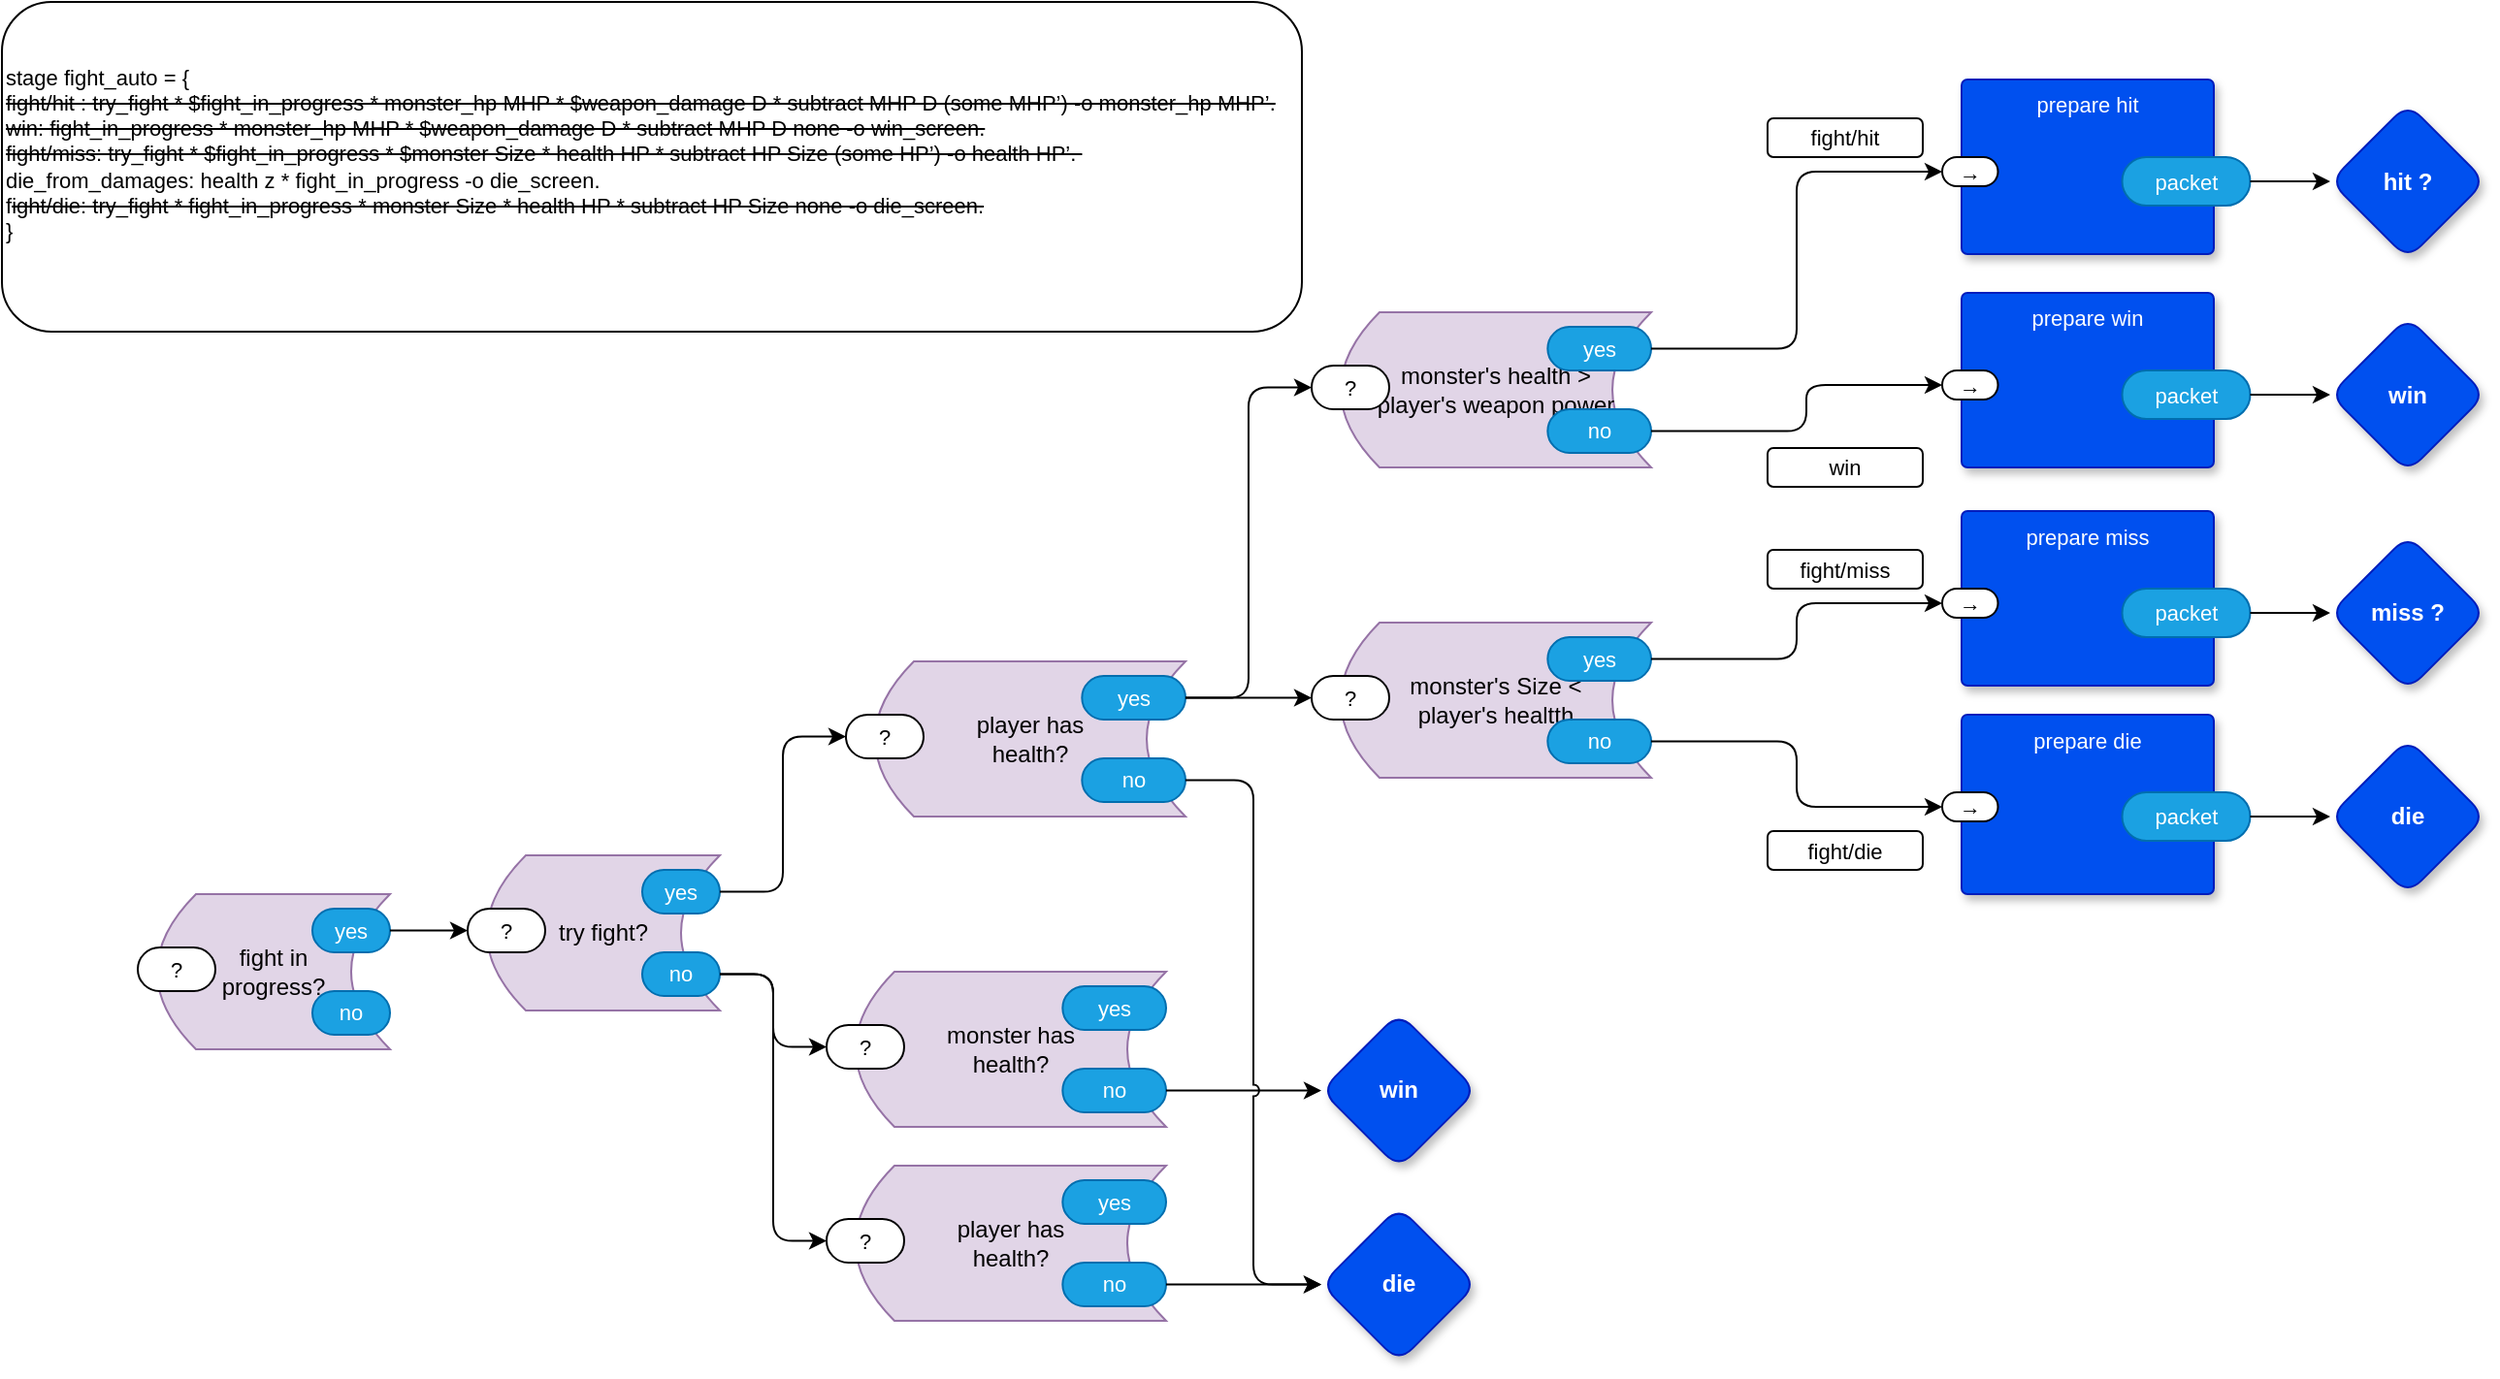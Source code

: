 <mxfile version="22.1.18" type="device" pages="2">
  <diagram name="fight" id="KBhMbJGoRTJBU2wtZ8_F">
    <mxGraphModel dx="2155" dy="1770" grid="1" gridSize="10" guides="1" tooltips="1" connect="1" arrows="1" fold="1" page="1" pageScale="1" pageWidth="850" pageHeight="1100" math="0" shadow="0">
      <root>
        <mxCell id="0" />
        <mxCell id="1" parent="0" />
        <mxCell id="2VwPT7RD1zUJQGRFXNn7-10" value="fight in &lt;br&gt;progress?" style="shape=dataStorage;whiteSpace=wrap;html=1;fixedSize=1;container=1;fillColor=#e1d5e7;strokeColor=#9673a6;" vertex="1" parent="1">
          <mxGeometry x="40" y="440" width="120" height="80" as="geometry" />
        </mxCell>
        <mxCell id="2VwPT7RD1zUJQGRFXNn7-7" value="yes" style="rounded=1;whiteSpace=wrap;html=1;sketch=0;points=[[0,0.5,0,0,0],[1,0.5,0,0,0]];fillColor=#1ba1e2;fontColor=#ffffff;strokeColor=#006EAF;arcSize=50;fontFamily=Helvetica;fontSize=11;" vertex="1" parent="2VwPT7RD1zUJQGRFXNn7-10">
          <mxGeometry x="80" y="7.5" width="40" height="22.5" as="geometry" />
        </mxCell>
        <mxCell id="2VwPT7RD1zUJQGRFXNn7-23" value="no" style="rounded=1;whiteSpace=wrap;html=1;sketch=0;points=[[0,0.5,0,0,0],[1,0.5,0,0,0]];fillColor=#1ba1e2;fontColor=#ffffff;strokeColor=#006EAF;arcSize=50;fontFamily=Helvetica;fontSize=11;" vertex="1" parent="2VwPT7RD1zUJQGRFXNn7-10">
          <mxGeometry x="80" y="50" width="40" height="22.5" as="geometry" />
        </mxCell>
        <mxCell id="2VwPT7RD1zUJQGRFXNn7-6" value="?" style="rounded=1;whiteSpace=wrap;html=1;sketch=0;points=[[0,0.5,0,0,0],[1,0.5,0,0,0]];arcSize=50;fontFamily=Helvetica;fontSize=11;fontColor=default;" vertex="1" parent="2VwPT7RD1zUJQGRFXNn7-10">
          <mxGeometry x="-10" y="27.5" width="40" height="22.5" as="geometry" />
        </mxCell>
        <mxCell id="2VwPT7RD1zUJQGRFXNn7-29" value="try fight?" style="shape=dataStorage;whiteSpace=wrap;html=1;fixedSize=1;container=1;fillColor=#e1d5e7;strokeColor=#9673a6;" vertex="1" parent="1">
          <mxGeometry x="210" y="420" width="120" height="80" as="geometry" />
        </mxCell>
        <mxCell id="2VwPT7RD1zUJQGRFXNn7-30" value="yes" style="rounded=1;whiteSpace=wrap;html=1;sketch=0;points=[[0,0.5,0,0,0],[1,0.5,0,0,0]];fillColor=#1ba1e2;fontColor=#ffffff;strokeColor=#006EAF;arcSize=50;fontFamily=Helvetica;fontSize=11;" vertex="1" parent="2VwPT7RD1zUJQGRFXNn7-29">
          <mxGeometry x="80" y="7.5" width="40" height="22.5" as="geometry" />
        </mxCell>
        <mxCell id="2VwPT7RD1zUJQGRFXNn7-31" value="no" style="rounded=1;whiteSpace=wrap;html=1;sketch=0;points=[[0,0.5,0,0,0],[1,0.5,0,0,0]];fillColor=#1ba1e2;fontColor=#ffffff;strokeColor=#006EAF;arcSize=50;fontFamily=Helvetica;fontSize=11;" vertex="1" parent="2VwPT7RD1zUJQGRFXNn7-29">
          <mxGeometry x="80" y="50" width="40" height="22.5" as="geometry" />
        </mxCell>
        <mxCell id="2VwPT7RD1zUJQGRFXNn7-32" value="?" style="rounded=1;whiteSpace=wrap;html=1;sketch=0;points=[[0,0.5,0,0,0],[1,0.5,0,0,0]];arcSize=50;fontFamily=Helvetica;fontSize=11;fontColor=default;" vertex="1" parent="2VwPT7RD1zUJQGRFXNn7-29">
          <mxGeometry x="-10" y="27.5" width="40" height="22.5" as="geometry" />
        </mxCell>
        <mxCell id="2VwPT7RD1zUJQGRFXNn7-33" style="edgeStyle=orthogonalEdgeStyle;rounded=0;orthogonalLoop=1;jettySize=auto;html=1;exitX=1;exitY=0.5;exitDx=0;exitDy=0;exitPerimeter=0;entryX=0;entryY=0.5;entryDx=0;entryDy=0;entryPerimeter=0;" edge="1" parent="1" source="2VwPT7RD1zUJQGRFXNn7-7" target="2VwPT7RD1zUJQGRFXNn7-32">
          <mxGeometry relative="1" as="geometry" />
        </mxCell>
        <mxCell id="2VwPT7RD1zUJQGRFXNn7-35" value="monster has&lt;br&gt;health?" style="shape=dataStorage;whiteSpace=wrap;html=1;fixedSize=1;container=1;fillColor=#e1d5e7;strokeColor=#9673a6;" vertex="1" parent="1">
          <mxGeometry x="400" y="480" width="160" height="80" as="geometry" />
        </mxCell>
        <mxCell id="2VwPT7RD1zUJQGRFXNn7-36" value="yes" style="rounded=1;whiteSpace=wrap;html=1;sketch=0;points=[[0,0.5,0,0,0],[1,0.5,0,0,0]];fillColor=#1ba1e2;fontColor=#ffffff;strokeColor=#006EAF;arcSize=50;fontFamily=Helvetica;fontSize=11;" vertex="1" parent="2VwPT7RD1zUJQGRFXNn7-35">
          <mxGeometry x="106.667" y="7.5" width="53.333" height="22.5" as="geometry" />
        </mxCell>
        <mxCell id="2VwPT7RD1zUJQGRFXNn7-37" value="no" style="rounded=1;whiteSpace=wrap;html=1;sketch=0;points=[[0,0.5,0,0,0],[1,0.5,0,0,0]];fillColor=#1ba1e2;fontColor=#ffffff;strokeColor=#006EAF;arcSize=50;fontFamily=Helvetica;fontSize=11;" vertex="1" parent="2VwPT7RD1zUJQGRFXNn7-35">
          <mxGeometry x="106.667" y="50" width="53.333" height="22.5" as="geometry" />
        </mxCell>
        <mxCell id="2VwPT7RD1zUJQGRFXNn7-38" value="?" style="rounded=1;whiteSpace=wrap;html=1;sketch=0;points=[[0,0.5,0,0,0],[1,0.5,0,0,0]];arcSize=50;fontFamily=Helvetica;fontSize=11;fontColor=default;" vertex="1" parent="2VwPT7RD1zUJQGRFXNn7-35">
          <mxGeometry x="-15" y="27.5" width="40.0" height="22.5" as="geometry" />
        </mxCell>
        <mxCell id="2VwPT7RD1zUJQGRFXNn7-39" style="edgeStyle=orthogonalEdgeStyle;rounded=1;orthogonalLoop=1;jettySize=auto;html=1;entryX=0;entryY=0.5;entryDx=0;entryDy=0;entryPerimeter=0;curved=0;" edge="1" parent="1" source="2VwPT7RD1zUJQGRFXNn7-31" target="2VwPT7RD1zUJQGRFXNn7-38">
          <mxGeometry relative="1" as="geometry" />
        </mxCell>
        <mxCell id="2VwPT7RD1zUJQGRFXNn7-40" value="win" style="rhombus;whiteSpace=wrap;html=1;rounded=1;fillColor=#0050ef;fontColor=#ffffff;strokeColor=#001DBC;fontStyle=1;glass=0;sketch=0;fontSize=12;points=[[0,0.5,0,0,0],[0.5,0,0,0,0],[0.5,1,0,0,0],[1,0.5,0,0,0]];shadow=1;fontFamily=Helvetica;" vertex="1" parent="1">
          <mxGeometry x="640" y="501.25" width="80" height="80" as="geometry" />
        </mxCell>
        <mxCell id="2VwPT7RD1zUJQGRFXNn7-41" style="edgeStyle=orthogonalEdgeStyle;rounded=0;orthogonalLoop=1;jettySize=auto;html=1;exitX=1;exitY=0.5;exitDx=0;exitDy=0;exitPerimeter=0;" edge="1" parent="1" source="2VwPT7RD1zUJQGRFXNn7-37" target="2VwPT7RD1zUJQGRFXNn7-40">
          <mxGeometry relative="1" as="geometry" />
        </mxCell>
        <mxCell id="2VwPT7RD1zUJQGRFXNn7-47" value="player has&lt;br&gt;health?" style="shape=dataStorage;whiteSpace=wrap;html=1;fixedSize=1;container=1;fillColor=#e1d5e7;strokeColor=#9673a6;" vertex="1" parent="1">
          <mxGeometry x="400" y="580" width="160" height="80" as="geometry" />
        </mxCell>
        <mxCell id="2VwPT7RD1zUJQGRFXNn7-48" value="yes" style="rounded=1;whiteSpace=wrap;html=1;sketch=0;points=[[0,0.5,0,0,0],[1,0.5,0,0,0]];fillColor=#1ba1e2;fontColor=#ffffff;strokeColor=#006EAF;arcSize=50;fontFamily=Helvetica;fontSize=11;" vertex="1" parent="2VwPT7RD1zUJQGRFXNn7-47">
          <mxGeometry x="106.667" y="7.5" width="53.333" height="22.5" as="geometry" />
        </mxCell>
        <mxCell id="2VwPT7RD1zUJQGRFXNn7-49" value="no" style="rounded=1;whiteSpace=wrap;html=1;sketch=0;points=[[0,0.5,0,0,0],[1,0.5,0,0,0]];fillColor=#1ba1e2;fontColor=#ffffff;strokeColor=#006EAF;arcSize=50;fontFamily=Helvetica;fontSize=11;" vertex="1" parent="2VwPT7RD1zUJQGRFXNn7-47">
          <mxGeometry x="106.667" y="50" width="53.333" height="22.5" as="geometry" />
        </mxCell>
        <mxCell id="2VwPT7RD1zUJQGRFXNn7-50" value="?" style="rounded=1;whiteSpace=wrap;html=1;sketch=0;points=[[0,0.5,0,0,0],[1,0.5,0,0,0]];arcSize=50;fontFamily=Helvetica;fontSize=11;fontColor=default;" vertex="1" parent="2VwPT7RD1zUJQGRFXNn7-47">
          <mxGeometry x="-15" y="27.5" width="40.0" height="22.5" as="geometry" />
        </mxCell>
        <mxCell id="2VwPT7RD1zUJQGRFXNn7-51" style="edgeStyle=orthogonalEdgeStyle;rounded=1;orthogonalLoop=1;jettySize=auto;html=1;exitX=1;exitY=0.5;exitDx=0;exitDy=0;exitPerimeter=0;entryX=0;entryY=0.5;entryDx=0;entryDy=0;entryPerimeter=0;curved=0;" edge="1" parent="1" source="2VwPT7RD1zUJQGRFXNn7-31" target="2VwPT7RD1zUJQGRFXNn7-50">
          <mxGeometry relative="1" as="geometry" />
        </mxCell>
        <mxCell id="2VwPT7RD1zUJQGRFXNn7-52" value="die" style="rhombus;whiteSpace=wrap;html=1;rounded=1;fillColor=#0050ef;fontColor=#ffffff;strokeColor=#001DBC;fontStyle=1;glass=0;sketch=0;fontSize=12;points=[[0,0.5,0,0,0],[0.5,0,0,0,0],[0.5,1,0,0,0],[1,0.5,0,0,0]];shadow=1;fontFamily=Helvetica;" vertex="1" parent="1">
          <mxGeometry x="640" y="601.25" width="80" height="80" as="geometry" />
        </mxCell>
        <mxCell id="2VwPT7RD1zUJQGRFXNn7-53" style="edgeStyle=orthogonalEdgeStyle;rounded=0;orthogonalLoop=1;jettySize=auto;html=1;exitX=1;exitY=0.5;exitDx=0;exitDy=0;exitPerimeter=0;" edge="1" parent="1" source="2VwPT7RD1zUJQGRFXNn7-49" target="2VwPT7RD1zUJQGRFXNn7-52">
          <mxGeometry relative="1" as="geometry" />
        </mxCell>
        <mxCell id="2VwPT7RD1zUJQGRFXNn7-54" value="player has&lt;br&gt;health?" style="shape=dataStorage;whiteSpace=wrap;html=1;fixedSize=1;container=1;fillColor=#e1d5e7;strokeColor=#9673a6;" vertex="1" parent="1">
          <mxGeometry x="410" y="320" width="160" height="80" as="geometry" />
        </mxCell>
        <mxCell id="2VwPT7RD1zUJQGRFXNn7-55" value="yes" style="rounded=1;whiteSpace=wrap;html=1;sketch=0;points=[[0,0.5,0,0,0],[1,0.5,0,0,0]];fillColor=#1ba1e2;fontColor=#ffffff;strokeColor=#006EAF;arcSize=50;fontFamily=Helvetica;fontSize=11;" vertex="1" parent="2VwPT7RD1zUJQGRFXNn7-54">
          <mxGeometry x="106.667" y="7.5" width="53.333" height="22.5" as="geometry" />
        </mxCell>
        <mxCell id="2VwPT7RD1zUJQGRFXNn7-56" value="no" style="rounded=1;whiteSpace=wrap;html=1;sketch=0;points=[[0,0.5,0,0,0],[1,0.5,0,0,0]];fillColor=#1ba1e2;fontColor=#ffffff;strokeColor=#006EAF;arcSize=50;fontFamily=Helvetica;fontSize=11;" vertex="1" parent="2VwPT7RD1zUJQGRFXNn7-54">
          <mxGeometry x="106.667" y="50" width="53.333" height="22.5" as="geometry" />
        </mxCell>
        <mxCell id="2VwPT7RD1zUJQGRFXNn7-57" value="?" style="rounded=1;whiteSpace=wrap;html=1;sketch=0;points=[[0,0.5,0,0,0],[1,0.5,0,0,0]];arcSize=50;fontFamily=Helvetica;fontSize=11;fontColor=default;" vertex="1" parent="2VwPT7RD1zUJQGRFXNn7-54">
          <mxGeometry x="-15" y="27.5" width="40.0" height="22.5" as="geometry" />
        </mxCell>
        <mxCell id="2VwPT7RD1zUJQGRFXNn7-58" style="edgeStyle=orthogonalEdgeStyle;rounded=1;orthogonalLoop=1;jettySize=auto;html=1;exitX=1;exitY=0.5;exitDx=0;exitDy=0;exitPerimeter=0;entryX=0;entryY=0.5;entryDx=0;entryDy=0;entryPerimeter=0;curved=0;" edge="1" parent="1" source="2VwPT7RD1zUJQGRFXNn7-30" target="2VwPT7RD1zUJQGRFXNn7-57">
          <mxGeometry relative="1" as="geometry" />
        </mxCell>
        <mxCell id="2VwPT7RD1zUJQGRFXNn7-60" style="edgeStyle=orthogonalEdgeStyle;rounded=1;orthogonalLoop=1;jettySize=auto;html=1;entryX=0;entryY=0.5;entryDx=0;entryDy=0;entryPerimeter=0;jumpStyle=arc;curved=0;exitX=1;exitY=0.5;exitDx=0;exitDy=0;exitPerimeter=0;" edge="1" parent="1" source="2VwPT7RD1zUJQGRFXNn7-56" target="2VwPT7RD1zUJQGRFXNn7-52">
          <mxGeometry relative="1" as="geometry" />
        </mxCell>
        <mxCell id="2VwPT7RD1zUJQGRFXNn7-68" style="edgeStyle=orthogonalEdgeStyle;shape=connector;curved=0;rounded=1;jumpStyle=arc;orthogonalLoop=1;jettySize=auto;html=1;exitX=1;exitY=0.5;exitDx=0;exitDy=0;exitPerimeter=0;entryX=0;entryY=0.5;entryDx=0;entryDy=0;entryPerimeter=0;labelBackgroundColor=default;strokeColor=default;align=center;verticalAlign=middle;fontFamily=Helvetica;fontSize=11;fontColor=default;endArrow=classic;" edge="1" parent="1" source="2VwPT7RD1zUJQGRFXNn7-55" target="2VwPT7RD1zUJQGRFXNn7-80">
          <mxGeometry relative="1" as="geometry" />
        </mxCell>
        <mxCell id="2VwPT7RD1zUJQGRFXNn7-73" value="fight/miss" style="rounded=1;whiteSpace=wrap;html=1;fontFamily=Helvetica;fontSize=11;fontColor=default;" vertex="1" parent="1">
          <mxGeometry x="870" y="262.5" width="80" height="20" as="geometry" />
        </mxCell>
        <mxCell id="2VwPT7RD1zUJQGRFXNn7-77" value="monster&#39;s Size &amp;lt; &lt;br&gt;player&#39;s healtth" style="shape=dataStorage;whiteSpace=wrap;html=1;fixedSize=1;container=1;fillColor=#e1d5e7;strokeColor=#9673a6;" vertex="1" parent="1">
          <mxGeometry x="650" y="300" width="160" height="80" as="geometry" />
        </mxCell>
        <mxCell id="2VwPT7RD1zUJQGRFXNn7-78" value="yes" style="rounded=1;whiteSpace=wrap;html=1;sketch=0;points=[[0,0.5,0,0,0],[1,0.5,0,0,0]];fillColor=#1ba1e2;fontColor=#ffffff;strokeColor=#006EAF;arcSize=50;fontFamily=Helvetica;fontSize=11;" vertex="1" parent="2VwPT7RD1zUJQGRFXNn7-77">
          <mxGeometry x="106.667" y="7.5" width="53.333" height="22.5" as="geometry" />
        </mxCell>
        <mxCell id="2VwPT7RD1zUJQGRFXNn7-79" value="no" style="rounded=1;whiteSpace=wrap;html=1;sketch=0;points=[[0,0.5,0,0,0],[1,0.5,0,0,0]];fillColor=#1ba1e2;fontColor=#ffffff;strokeColor=#006EAF;arcSize=50;fontFamily=Helvetica;fontSize=11;" vertex="1" parent="2VwPT7RD1zUJQGRFXNn7-77">
          <mxGeometry x="106.667" y="50" width="53.333" height="22.5" as="geometry" />
        </mxCell>
        <mxCell id="2VwPT7RD1zUJQGRFXNn7-80" value="?" style="rounded=1;whiteSpace=wrap;html=1;sketch=0;points=[[0,0.5,0,0,0],[1,0.5,0,0,0]];arcSize=50;fontFamily=Helvetica;fontSize=11;fontColor=default;" vertex="1" parent="2VwPT7RD1zUJQGRFXNn7-77">
          <mxGeometry x="-15" y="27.5" width="40.0" height="22.5" as="geometry" />
        </mxCell>
        <mxCell id="2VwPT7RD1zUJQGRFXNn7-82" value="&lt;div&gt;&lt;div&gt;stage fight_auto = {&lt;/div&gt;&lt;div&gt;&lt;strike&gt;fight/hit : try_fight * $fight_in_progress * monster_hp MHP * $weapon_damage D * subtract MHP D (some MHP’) -o monster_hp MHP’.&lt;/strike&gt;&lt;/div&gt;&lt;div&gt;&lt;strike&gt;win: fight_in_progress * monster_hp MHP * $weapon_damage D * subtract MHP D none -o win_screen.&lt;/strike&gt;&lt;/div&gt;&lt;div&gt;&lt;strike&gt;fight/miss: try_fight * $fight_in_progress * $monster Size * health HP * subtract HP Size (some HP’) -o health HP’.&amp;nbsp;&lt;/strike&gt;&lt;/div&gt;&lt;div&gt;die_from_damages: health z * fight_in_progress -o die_screen.&lt;/div&gt;&lt;div&gt;f&lt;strike&gt;ight/die: try_fight * fight_in_progress * monster Size * health HP * subtract HP Size none -o die_screen.&lt;/strike&gt;&lt;/div&gt;&lt;div&gt;}&lt;/div&gt;&lt;/div&gt;&lt;div&gt;&lt;br&gt;&lt;/div&gt;" style="rounded=1;whiteSpace=wrap;html=1;fontFamily=Helvetica;fontSize=11;fontColor=default;align=left;" vertex="1" parent="1">
          <mxGeometry x="-40" y="-20" width="670" height="170" as="geometry" />
        </mxCell>
        <mxCell id="2VwPT7RD1zUJQGRFXNn7-97" value="miss ?" style="rhombus;whiteSpace=wrap;html=1;rounded=1;fillColor=#0050ef;fontColor=#ffffff;strokeColor=#001DBC;fontStyle=1;glass=0;sketch=0;fontSize=12;points=[[0,0.5,0,0,0],[0.5,0,0,0,0],[0.5,1,0,0,0],[1,0.5,0,0,0]];shadow=1;fontFamily=Helvetica;" vertex="1" parent="1">
          <mxGeometry x="1160" y="255" width="80" height="80" as="geometry" />
        </mxCell>
        <mxCell id="2VwPT7RD1zUJQGRFXNn7-101" value="prepare miss" style="rounded=1;whiteSpace=wrap;html=1;sketch=0;container=1;recursiveResize=0;verticalAlign=top;arcSize=6;fontStyle=0;autosize=0;points=[];absoluteArcSize=1;shadow=1;strokeColor=#001DBC;fillColor=#0050ef;fontColor=#ffffff;fontFamily=Helvetica;fontSize=11;" vertex="1" parent="1">
          <mxGeometry x="970" y="242.5" width="130" height="90" as="geometry">
            <mxRectangle x="-98" y="-1230" width="99" height="26" as="alternateBounds" />
          </mxGeometry>
        </mxCell>
        <mxCell id="2VwPT7RD1zUJQGRFXNn7-103" value="packet" style="rounded=1;whiteSpace=wrap;html=1;sketch=0;points=[[0,0.5,0,0,0],[1,0.5,0,0,0]];fillColor=#1ba1e2;fontColor=#ffffff;strokeColor=#006EAF;arcSize=50;fontFamily=Helvetica;fontSize=11;" vertex="1" parent="2VwPT7RD1zUJQGRFXNn7-101">
          <mxGeometry x="82.75" y="40" width="66" height="25" as="geometry" />
        </mxCell>
        <mxCell id="TPhaJLNtzSwwkJ2ZKdla-1" value="→" style="rounded=1;whiteSpace=wrap;html=1;sketch=0;points=[[0,0.5,0,0,0],[1,0.5,0,0,0]];arcSize=50;fontFamily=Helvetica;fontSize=11;fontColor=default;" vertex="1" parent="2VwPT7RD1zUJQGRFXNn7-101">
          <mxGeometry x="-10" y="40" width="28.75" height="15" as="geometry" />
        </mxCell>
        <mxCell id="2VwPT7RD1zUJQGRFXNn7-107" style="edgeStyle=orthogonalEdgeStyle;shape=connector;curved=0;rounded=1;jumpStyle=arc;orthogonalLoop=1;jettySize=auto;html=1;exitX=1;exitY=0.5;exitDx=0;exitDy=0;exitPerimeter=0;entryX=0;entryY=0.5;entryDx=0;entryDy=0;entryPerimeter=0;labelBackgroundColor=default;strokeColor=default;align=center;verticalAlign=middle;fontFamily=Helvetica;fontSize=11;fontColor=default;endArrow=classic;" edge="1" parent="1" source="2VwPT7RD1zUJQGRFXNn7-103" target="2VwPT7RD1zUJQGRFXNn7-97">
          <mxGeometry relative="1" as="geometry" />
        </mxCell>
        <mxCell id="TPhaJLNtzSwwkJ2ZKdla-2" style="edgeStyle=orthogonalEdgeStyle;shape=connector;curved=0;rounded=1;jumpStyle=arc;orthogonalLoop=1;jettySize=auto;html=1;entryX=0;entryY=0.5;entryDx=0;entryDy=0;entryPerimeter=0;labelBackgroundColor=default;strokeColor=default;align=center;verticalAlign=middle;fontFamily=Helvetica;fontSize=11;fontColor=default;endArrow=classic;" edge="1" parent="1" source="2VwPT7RD1zUJQGRFXNn7-78" target="TPhaJLNtzSwwkJ2ZKdla-1">
          <mxGeometry relative="1" as="geometry" />
        </mxCell>
        <mxCell id="TPhaJLNtzSwwkJ2ZKdla-3" value="prepare die" style="rounded=1;whiteSpace=wrap;html=1;sketch=0;container=1;recursiveResize=0;verticalAlign=top;arcSize=6;fontStyle=0;autosize=0;points=[];absoluteArcSize=1;shadow=1;strokeColor=#001DBC;fillColor=#0050ef;fontColor=#ffffff;fontFamily=Helvetica;fontSize=11;" vertex="1" parent="1">
          <mxGeometry x="970" y="347.5" width="130" height="92.5" as="geometry">
            <mxRectangle x="-98" y="-1230" width="99" height="26" as="alternateBounds" />
          </mxGeometry>
        </mxCell>
        <mxCell id="TPhaJLNtzSwwkJ2ZKdla-4" value="packet" style="rounded=1;whiteSpace=wrap;html=1;sketch=0;points=[[0,0.5,0,0,0],[1,0.5,0,0,0]];fillColor=#1ba1e2;fontColor=#ffffff;strokeColor=#006EAF;arcSize=50;fontFamily=Helvetica;fontSize=11;" vertex="1" parent="TPhaJLNtzSwwkJ2ZKdla-3">
          <mxGeometry x="82.75" y="40" width="66" height="25" as="geometry" />
        </mxCell>
        <mxCell id="TPhaJLNtzSwwkJ2ZKdla-5" value="→" style="rounded=1;whiteSpace=wrap;html=1;sketch=0;points=[[0,0.5,0,0,0],[1,0.5,0,0,0]];arcSize=50;fontFamily=Helvetica;fontSize=11;fontColor=default;" vertex="1" parent="TPhaJLNtzSwwkJ2ZKdla-3">
          <mxGeometry x="-10" y="40" width="28.75" height="15" as="geometry" />
        </mxCell>
        <mxCell id="TPhaJLNtzSwwkJ2ZKdla-6" style="edgeStyle=orthogonalEdgeStyle;shape=connector;curved=0;rounded=1;jumpStyle=arc;orthogonalLoop=1;jettySize=auto;html=1;exitX=1;exitY=0.5;exitDx=0;exitDy=0;exitPerimeter=0;entryX=0;entryY=0.5;entryDx=0;entryDy=0;entryPerimeter=0;labelBackgroundColor=default;strokeColor=default;align=center;verticalAlign=middle;fontFamily=Helvetica;fontSize=11;fontColor=default;endArrow=classic;" edge="1" parent="1" source="2VwPT7RD1zUJQGRFXNn7-79" target="TPhaJLNtzSwwkJ2ZKdla-5">
          <mxGeometry relative="1" as="geometry" />
        </mxCell>
        <mxCell id="TPhaJLNtzSwwkJ2ZKdla-7" value="die" style="rhombus;whiteSpace=wrap;html=1;rounded=1;fillColor=#0050ef;fontColor=#ffffff;strokeColor=#001DBC;fontStyle=1;glass=0;sketch=0;fontSize=12;points=[[0,0.5,0,0,0],[0.5,0,0,0,0],[0.5,1,0,0,0],[1,0.5,0,0,0]];shadow=1;fontFamily=Helvetica;" vertex="1" parent="1">
          <mxGeometry x="1160" y="360" width="80" height="80" as="geometry" />
        </mxCell>
        <mxCell id="TPhaJLNtzSwwkJ2ZKdla-8" style="edgeStyle=orthogonalEdgeStyle;shape=connector;curved=0;rounded=1;jumpStyle=arc;orthogonalLoop=1;jettySize=auto;html=1;exitX=1;exitY=0.5;exitDx=0;exitDy=0;exitPerimeter=0;entryX=0;entryY=0.5;entryDx=0;entryDy=0;entryPerimeter=0;labelBackgroundColor=default;strokeColor=default;align=center;verticalAlign=middle;fontFamily=Helvetica;fontSize=11;fontColor=default;endArrow=classic;" edge="1" parent="1" source="TPhaJLNtzSwwkJ2ZKdla-4" target="TPhaJLNtzSwwkJ2ZKdla-7">
          <mxGeometry relative="1" as="geometry" />
        </mxCell>
        <mxCell id="TPhaJLNtzSwwkJ2ZKdla-9" value="fight/die" style="rounded=1;whiteSpace=wrap;html=1;fontFamily=Helvetica;fontSize=11;fontColor=default;" vertex="1" parent="1">
          <mxGeometry x="870" y="407.5" width="80" height="20" as="geometry" />
        </mxCell>
        <mxCell id="TPhaJLNtzSwwkJ2ZKdla-10" value="fight/hit" style="rounded=1;whiteSpace=wrap;html=1;fontFamily=Helvetica;fontSize=11;fontColor=default;" vertex="1" parent="1">
          <mxGeometry x="870" y="40" width="80" height="20" as="geometry" />
        </mxCell>
        <mxCell id="TPhaJLNtzSwwkJ2ZKdla-11" value="monster&#39;s health &amp;gt;&lt;br&gt;player&#39;s weapon power" style="shape=dataStorage;whiteSpace=wrap;html=1;fixedSize=1;container=1;fillColor=#e1d5e7;strokeColor=#9673a6;" vertex="1" parent="1">
          <mxGeometry x="650" y="140" width="160" height="80" as="geometry" />
        </mxCell>
        <mxCell id="TPhaJLNtzSwwkJ2ZKdla-12" value="yes" style="rounded=1;whiteSpace=wrap;html=1;sketch=0;points=[[0,0.5,0,0,0],[1,0.5,0,0,0]];fillColor=#1ba1e2;fontColor=#ffffff;strokeColor=#006EAF;arcSize=50;fontFamily=Helvetica;fontSize=11;" vertex="1" parent="TPhaJLNtzSwwkJ2ZKdla-11">
          <mxGeometry x="106.667" y="7.5" width="53.333" height="22.5" as="geometry" />
        </mxCell>
        <mxCell id="TPhaJLNtzSwwkJ2ZKdla-13" value="no" style="rounded=1;whiteSpace=wrap;html=1;sketch=0;points=[[0,0.5,0,0,0],[1,0.5,0,0,0]];fillColor=#1ba1e2;fontColor=#ffffff;strokeColor=#006EAF;arcSize=50;fontFamily=Helvetica;fontSize=11;" vertex="1" parent="TPhaJLNtzSwwkJ2ZKdla-11">
          <mxGeometry x="106.667" y="50" width="53.333" height="22.5" as="geometry" />
        </mxCell>
        <mxCell id="TPhaJLNtzSwwkJ2ZKdla-14" value="?" style="rounded=1;whiteSpace=wrap;html=1;sketch=0;points=[[0,0.5,0,0,0],[1,0.5,0,0,0]];arcSize=50;fontFamily=Helvetica;fontSize=11;fontColor=default;" vertex="1" parent="TPhaJLNtzSwwkJ2ZKdla-11">
          <mxGeometry x="-15" y="27.5" width="40.0" height="22.5" as="geometry" />
        </mxCell>
        <mxCell id="TPhaJLNtzSwwkJ2ZKdla-15" value="hit ?" style="rhombus;whiteSpace=wrap;html=1;rounded=1;fillColor=#0050ef;fontColor=#ffffff;strokeColor=#001DBC;fontStyle=1;glass=0;sketch=0;fontSize=12;points=[[0,0.5,0,0,0],[0.5,0,0,0,0],[0.5,1,0,0,0],[1,0.5,0,0,0]];shadow=1;fontFamily=Helvetica;" vertex="1" parent="1">
          <mxGeometry x="1160" y="32.5" width="80" height="80" as="geometry" />
        </mxCell>
        <mxCell id="TPhaJLNtzSwwkJ2ZKdla-16" value="prepare hit" style="rounded=1;whiteSpace=wrap;html=1;sketch=0;container=1;recursiveResize=0;verticalAlign=top;arcSize=6;fontStyle=0;autosize=0;points=[];absoluteArcSize=1;shadow=1;strokeColor=#001DBC;fillColor=#0050ef;fontColor=#ffffff;fontFamily=Helvetica;fontSize=11;" vertex="1" parent="1">
          <mxGeometry x="970" y="20" width="130" height="90" as="geometry">
            <mxRectangle x="-98" y="-1230" width="99" height="26" as="alternateBounds" />
          </mxGeometry>
        </mxCell>
        <mxCell id="TPhaJLNtzSwwkJ2ZKdla-17" value="packet" style="rounded=1;whiteSpace=wrap;html=1;sketch=0;points=[[0,0.5,0,0,0],[1,0.5,0,0,0]];fillColor=#1ba1e2;fontColor=#ffffff;strokeColor=#006EAF;arcSize=50;fontFamily=Helvetica;fontSize=11;" vertex="1" parent="TPhaJLNtzSwwkJ2ZKdla-16">
          <mxGeometry x="82.75" y="40" width="66" height="25" as="geometry" />
        </mxCell>
        <mxCell id="TPhaJLNtzSwwkJ2ZKdla-18" value="→" style="rounded=1;whiteSpace=wrap;html=1;sketch=0;points=[[0,0.5,0,0,0],[1,0.5,0,0,0]];arcSize=50;fontFamily=Helvetica;fontSize=11;fontColor=default;" vertex="1" parent="TPhaJLNtzSwwkJ2ZKdla-16">
          <mxGeometry x="-10" y="40" width="28.75" height="15" as="geometry" />
        </mxCell>
        <mxCell id="TPhaJLNtzSwwkJ2ZKdla-19" style="edgeStyle=orthogonalEdgeStyle;shape=connector;curved=0;rounded=1;jumpStyle=arc;orthogonalLoop=1;jettySize=auto;html=1;exitX=1;exitY=0.5;exitDx=0;exitDy=0;exitPerimeter=0;entryX=0;entryY=0.5;entryDx=0;entryDy=0;entryPerimeter=0;labelBackgroundColor=default;strokeColor=default;align=center;verticalAlign=middle;fontFamily=Helvetica;fontSize=11;fontColor=default;endArrow=classic;" edge="1" parent="1" source="TPhaJLNtzSwwkJ2ZKdla-17" target="TPhaJLNtzSwwkJ2ZKdla-15">
          <mxGeometry relative="1" as="geometry" />
        </mxCell>
        <mxCell id="TPhaJLNtzSwwkJ2ZKdla-20" style="edgeStyle=orthogonalEdgeStyle;shape=connector;curved=0;rounded=1;jumpStyle=arc;orthogonalLoop=1;jettySize=auto;html=1;entryX=0;entryY=0.5;entryDx=0;entryDy=0;entryPerimeter=0;labelBackgroundColor=default;strokeColor=default;align=center;verticalAlign=middle;fontFamily=Helvetica;fontSize=11;fontColor=default;endArrow=classic;" edge="1" parent="1" source="TPhaJLNtzSwwkJ2ZKdla-12" target="TPhaJLNtzSwwkJ2ZKdla-18">
          <mxGeometry relative="1" as="geometry" />
        </mxCell>
        <mxCell id="TPhaJLNtzSwwkJ2ZKdla-21" style="edgeStyle=orthogonalEdgeStyle;shape=connector;curved=0;rounded=1;jumpStyle=arc;orthogonalLoop=1;jettySize=auto;html=1;exitX=1;exitY=0.5;exitDx=0;exitDy=0;exitPerimeter=0;entryX=0;entryY=0.5;entryDx=0;entryDy=0;entryPerimeter=0;labelBackgroundColor=default;strokeColor=default;align=center;verticalAlign=middle;fontFamily=Helvetica;fontSize=11;fontColor=default;endArrow=classic;" edge="1" parent="1" source="2VwPT7RD1zUJQGRFXNn7-55" target="TPhaJLNtzSwwkJ2ZKdla-14">
          <mxGeometry relative="1" as="geometry" />
        </mxCell>
        <mxCell id="TPhaJLNtzSwwkJ2ZKdla-22" value="win" style="rounded=1;whiteSpace=wrap;html=1;fontFamily=Helvetica;fontSize=11;fontColor=default;" vertex="1" parent="1">
          <mxGeometry x="870" y="210" width="80" height="20" as="geometry" />
        </mxCell>
        <mxCell id="TPhaJLNtzSwwkJ2ZKdla-23" value="win" style="rhombus;whiteSpace=wrap;html=1;rounded=1;fillColor=#0050ef;fontColor=#ffffff;strokeColor=#001DBC;fontStyle=1;glass=0;sketch=0;fontSize=12;points=[[0,0.5,0,0,0],[0.5,0,0,0,0],[0.5,1,0,0,0],[1,0.5,0,0,0]];shadow=1;fontFamily=Helvetica;" vertex="1" parent="1">
          <mxGeometry x="1160" y="142.5" width="80" height="80" as="geometry" />
        </mxCell>
        <mxCell id="TPhaJLNtzSwwkJ2ZKdla-24" value="prepare win" style="rounded=1;whiteSpace=wrap;html=1;sketch=0;container=1;recursiveResize=0;verticalAlign=top;arcSize=6;fontStyle=0;autosize=0;points=[];absoluteArcSize=1;shadow=1;strokeColor=#001DBC;fillColor=#0050ef;fontColor=#ffffff;fontFamily=Helvetica;fontSize=11;" vertex="1" parent="1">
          <mxGeometry x="970" y="130" width="130" height="90" as="geometry">
            <mxRectangle x="-98" y="-1230" width="99" height="26" as="alternateBounds" />
          </mxGeometry>
        </mxCell>
        <mxCell id="TPhaJLNtzSwwkJ2ZKdla-25" value="packet" style="rounded=1;whiteSpace=wrap;html=1;sketch=0;points=[[0,0.5,0,0,0],[1,0.5,0,0,0]];fillColor=#1ba1e2;fontColor=#ffffff;strokeColor=#006EAF;arcSize=50;fontFamily=Helvetica;fontSize=11;" vertex="1" parent="TPhaJLNtzSwwkJ2ZKdla-24">
          <mxGeometry x="82.75" y="40" width="66" height="25" as="geometry" />
        </mxCell>
        <mxCell id="TPhaJLNtzSwwkJ2ZKdla-26" value="→" style="rounded=1;whiteSpace=wrap;html=1;sketch=0;points=[[0,0.5,0,0,0],[1,0.5,0,0,0]];arcSize=50;fontFamily=Helvetica;fontSize=11;fontColor=default;" vertex="1" parent="TPhaJLNtzSwwkJ2ZKdla-24">
          <mxGeometry x="-10" y="40" width="28.75" height="15" as="geometry" />
        </mxCell>
        <mxCell id="TPhaJLNtzSwwkJ2ZKdla-27" style="edgeStyle=orthogonalEdgeStyle;shape=connector;curved=0;rounded=1;jumpStyle=arc;orthogonalLoop=1;jettySize=auto;html=1;exitX=1;exitY=0.5;exitDx=0;exitDy=0;exitPerimeter=0;entryX=0;entryY=0.5;entryDx=0;entryDy=0;entryPerimeter=0;labelBackgroundColor=default;strokeColor=default;align=center;verticalAlign=middle;fontFamily=Helvetica;fontSize=11;fontColor=default;endArrow=classic;" edge="1" parent="1" source="TPhaJLNtzSwwkJ2ZKdla-25" target="TPhaJLNtzSwwkJ2ZKdla-23">
          <mxGeometry relative="1" as="geometry" />
        </mxCell>
        <mxCell id="TPhaJLNtzSwwkJ2ZKdla-28" style="edgeStyle=orthogonalEdgeStyle;shape=connector;curved=0;rounded=1;jumpStyle=arc;orthogonalLoop=1;jettySize=auto;html=1;exitX=1;exitY=0.5;exitDx=0;exitDy=0;exitPerimeter=0;entryX=0;entryY=0.5;entryDx=0;entryDy=0;entryPerimeter=0;labelBackgroundColor=default;strokeColor=default;align=center;verticalAlign=middle;fontFamily=Helvetica;fontSize=11;fontColor=default;endArrow=classic;" edge="1" parent="1" source="TPhaJLNtzSwwkJ2ZKdla-13" target="TPhaJLNtzSwwkJ2ZKdla-26">
          <mxGeometry relative="1" as="geometry">
            <Array as="points">
              <mxPoint x="890" y="201" />
              <mxPoint x="890" y="178" />
            </Array>
          </mxGeometry>
        </mxCell>
        <mxCell id="TPhaJLNtzSwwkJ2ZKdla-29" style="edgeStyle=orthogonalEdgeStyle;shape=connector;curved=0;rounded=1;jumpStyle=arc;orthogonalLoop=1;jettySize=auto;html=1;exitX=0.5;exitY=1;exitDx=0;exitDy=0;labelBackgroundColor=default;strokeColor=default;align=center;verticalAlign=middle;fontFamily=Helvetica;fontSize=11;fontColor=default;endArrow=classic;" edge="1" parent="1" source="TPhaJLNtzSwwkJ2ZKdla-22" target="TPhaJLNtzSwwkJ2ZKdla-22">
          <mxGeometry relative="1" as="geometry" />
        </mxCell>
      </root>
    </mxGraphModel>
  </diagram>
  <diagram id="lFWhkBe52INkOloOGT2b" name="prepare miss">
    <mxGraphModel dx="1008" dy="670" grid="1" gridSize="10" guides="1" tooltips="1" connect="1" arrows="1" fold="1" page="1" pageScale="1" pageWidth="850" pageHeight="1100" math="0" shadow="0">
      <root>
        <mxCell id="0" />
        <mxCell id="1" parent="0" />
        <mxCell id="NgfMRry5b36QhoY-_Feq-1" value="monster &#39;s&lt;br&gt;Size" style="rounded=1;whiteSpace=wrap;html=1;sketch=0;container=1;recursiveResize=0;verticalAlign=top;arcSize=6;fontStyle=0;autosize=0;points=[];absoluteArcSize=1;shadow=1;strokeColor=#001DBC;fillColor=#0050ef;fontColor=#ffffff;fontFamily=Helvetica;fontSize=11;" vertex="1" parent="1">
          <mxGeometry x="180" y="153.75" width="131.25" height="50" as="geometry">
            <mxRectangle x="-98" y="-1230" width="99" height="26" as="alternateBounds" />
          </mxGeometry>
        </mxCell>
        <mxCell id="NgfMRry5b36QhoY-_Feq-2" value="→" style="rounded=1;whiteSpace=wrap;html=1;sketch=0;points=[[0,0.5,0,0,0],[1,0.5,0,0,0]];arcSize=50;fontFamily=Helvetica;fontSize=11;fontColor=default;" vertex="1" parent="NgfMRry5b36QhoY-_Feq-1">
          <mxGeometry x="-10" y="17.5" width="28.75" height="15" as="geometry" />
        </mxCell>
        <mxCell id="NgfMRry5b36QhoY-_Feq-3" value="→" style="rounded=1;whiteSpace=wrap;html=1;sketch=0;points=[[0,0.5,0,0,0],[1,0.5,0,0,0]];arcSize=50;fontFamily=Helvetica;fontSize=11;fontColor=#ffffff;fillColor=#1ba1e2;strokeColor=#006EAF;" vertex="1" parent="NgfMRry5b36QhoY-_Feq-1">
          <mxGeometry x="111.25" y="17.5" width="28.75" height="15" as="geometry" />
        </mxCell>
        <mxCell id="NgfMRry5b36QhoY-_Feq-4" style="edgeStyle=orthogonalEdgeStyle;shape=connector;curved=0;rounded=1;jumpStyle=arc;orthogonalLoop=1;jettySize=auto;html=1;exitX=1;exitY=0.5;exitDx=0;exitDy=0;exitPerimeter=0;entryX=0;entryY=0.5;entryDx=0;entryDy=0;entryPerimeter=0;labelBackgroundColor=default;strokeColor=default;align=center;verticalAlign=middle;fontFamily=Helvetica;fontSize=11;fontColor=default;endArrow=classic;" edge="1" parent="1" source="NgfMRry5b36QhoY-_Feq-3" target="NgfMRry5b36QhoY-_Feq-17">
          <mxGeometry relative="1" as="geometry">
            <mxPoint x="420" y="178.75" as="targetPoint" />
          </mxGeometry>
        </mxCell>
        <mxCell id="NgfMRry5b36QhoY-_Feq-6" value="&#39;try_fight" style="rounded=1;whiteSpace=wrap;html=1;sketch=0;container=1;recursiveResize=0;verticalAlign=top;arcSize=6;fontStyle=0;autosize=0;points=[];absoluteArcSize=1;shadow=1;strokeColor=#001DBC;fillColor=#0050ef;fontColor=#ffffff;fontFamily=Helvetica;fontSize=11;" vertex="1" parent="1">
          <mxGeometry x="180" y="260" width="131.25" height="40" as="geometry">
            <mxRectangle x="-98" y="-1230" width="99" height="26" as="alternateBounds" />
          </mxGeometry>
        </mxCell>
        <mxCell id="NgfMRry5b36QhoY-_Feq-7" value="→" style="rounded=1;whiteSpace=wrap;html=1;sketch=0;points=[[0,0.5,0,0,0],[1,0.5,0,0,0]];arcSize=50;fontFamily=Helvetica;fontSize=11;fontColor=default;" vertex="1" parent="NgfMRry5b36QhoY-_Feq-6">
          <mxGeometry x="-10" y="17.5" width="28.75" height="15" as="geometry" />
        </mxCell>
        <mxCell id="NgfMRry5b36QhoY-_Feq-8" value="→" style="rounded=1;whiteSpace=wrap;html=1;sketch=0;points=[[0,0.5,0,0,0],[1,0.5,0,0,0]];arcSize=50;fontFamily=Helvetica;fontSize=11;fontColor=#ffffff;fillColor=#1ba1e2;strokeColor=#006EAF;" vertex="1" parent="NgfMRry5b36QhoY-_Feq-6">
          <mxGeometry x="111.25" y="17.5" width="28.75" height="15" as="geometry" />
        </mxCell>
        <mxCell id="NgfMRry5b36QhoY-_Feq-9" value="&#39;health HP" style="rounded=1;whiteSpace=wrap;html=1;sketch=0;container=1;recursiveResize=0;verticalAlign=top;arcSize=6;fontStyle=0;autosize=0;points=[];absoluteArcSize=1;shadow=1;strokeColor=#001DBC;fillColor=#0050ef;fontColor=#ffffff;fontFamily=Helvetica;fontSize=11;" vertex="1" parent="1">
          <mxGeometry x="180" y="320" width="131.25" height="40" as="geometry">
            <mxRectangle x="-98" y="-1230" width="99" height="26" as="alternateBounds" />
          </mxGeometry>
        </mxCell>
        <mxCell id="NgfMRry5b36QhoY-_Feq-10" value="→" style="rounded=1;whiteSpace=wrap;html=1;sketch=0;points=[[0,0.5,0,0,0],[1,0.5,0,0,0]];arcSize=50;fontFamily=Helvetica;fontSize=11;fontColor=default;" vertex="1" parent="NgfMRry5b36QhoY-_Feq-9">
          <mxGeometry x="-10" y="17.5" width="28.75" height="15" as="geometry" />
        </mxCell>
        <mxCell id="NgfMRry5b36QhoY-_Feq-11" value="→" style="rounded=1;whiteSpace=wrap;html=1;sketch=0;points=[[0,0.5,0,0,0],[1,0.5,0,0,0]];arcSize=50;fontFamily=Helvetica;fontSize=11;fontColor=#ffffff;fillColor=#1ba1e2;strokeColor=#006EAF;" vertex="1" parent="NgfMRry5b36QhoY-_Feq-9">
          <mxGeometry x="111.25" y="17.5" width="28.75" height="15" as="geometry" />
        </mxCell>
        <mxCell id="NgfMRry5b36QhoY-_Feq-12" style="edgeStyle=orthogonalEdgeStyle;shape=connector;curved=0;rounded=1;jumpStyle=arc;orthogonalLoop=1;jettySize=auto;html=1;exitX=1;exitY=0.5;exitDx=0;exitDy=0;exitPerimeter=0;entryX=0;entryY=0.5;entryDx=0;entryDy=0;entryPerimeter=0;labelBackgroundColor=default;strokeColor=default;align=center;verticalAlign=middle;fontFamily=Helvetica;fontSize=11;fontColor=default;endArrow=classic;" edge="1" parent="1" source="NgfMRry5b36QhoY-_Feq-8" target="NgfMRry5b36QhoY-_Feq-22">
          <mxGeometry relative="1" as="geometry">
            <Array as="points">
              <mxPoint x="430" y="285" />
              <mxPoint x="430" y="195" />
            </Array>
          </mxGeometry>
        </mxCell>
        <mxCell id="NgfMRry5b36QhoY-_Feq-13" style="edgeStyle=orthogonalEdgeStyle;shape=connector;curved=0;rounded=1;jumpStyle=arc;orthogonalLoop=1;jettySize=auto;html=1;exitX=1;exitY=0.5;exitDx=0;exitDy=0;exitPerimeter=0;labelBackgroundColor=default;strokeColor=default;align=center;verticalAlign=middle;fontFamily=Helvetica;fontSize=11;fontColor=default;endArrow=classic;entryX=0;entryY=0.5;entryDx=0;entryDy=0;entryPerimeter=0;" edge="1" parent="1" source="NgfMRry5b36QhoY-_Feq-11" target="NgfMRry5b36QhoY-_Feq-22">
          <mxGeometry relative="1" as="geometry" />
        </mxCell>
        <mxCell id="NgfMRry5b36QhoY-_Feq-16" value="&#39;health N&#39;" style="rounded=1;whiteSpace=wrap;html=1;sketch=0;container=1;recursiveResize=0;verticalAlign=top;arcSize=6;fontStyle=0;autosize=0;points=[];absoluteArcSize=1;shadow=1;strokeColor=#001DBC;fillColor=#0050ef;fontColor=#ffffff;fontFamily=Helvetica;fontSize=11;" vertex="1" parent="1">
          <mxGeometry x="380" y="127.5" width="131.25" height="50" as="geometry">
            <mxRectangle x="-98" y="-1230" width="99" height="26" as="alternateBounds" />
          </mxGeometry>
        </mxCell>
        <mxCell id="NgfMRry5b36QhoY-_Feq-17" value="N" style="rounded=1;whiteSpace=wrap;html=1;sketch=0;points=[[0,0.5,0,0,0],[1,0.5,0,0,0]];arcSize=50;fontFamily=Helvetica;fontSize=11;fontColor=default;" vertex="1" parent="NgfMRry5b36QhoY-_Feq-16">
          <mxGeometry x="-10" y="17.5" width="28.75" height="15" as="geometry" />
        </mxCell>
        <mxCell id="NgfMRry5b36QhoY-_Feq-18" value="→" style="rounded=1;whiteSpace=wrap;html=1;sketch=0;points=[[0,0.5,0,0,0],[1,0.5,0,0,0]];arcSize=50;fontFamily=Helvetica;fontSize=11;fontColor=#ffffff;fillColor=#1ba1e2;strokeColor=#006EAF;" vertex="1" parent="NgfMRry5b36QhoY-_Feq-16">
          <mxGeometry x="111.25" y="17.5" width="28.75" height="15" as="geometry" />
        </mxCell>
        <mxCell id="NgfMRry5b36QhoY-_Feq-19" value="FB mutate packet" style="rounded=1;whiteSpace=wrap;html=1;sketch=0;container=1;recursiveResize=0;verticalAlign=top;arcSize=6;fontStyle=0;autosize=0;points=[];absoluteArcSize=1;shadow=1;strokeColor=#001DBC;fillColor=#0050ef;fontColor=#ffffff;fontFamily=Helvetica;fontSize=11;" vertex="1" parent="1">
          <mxGeometry x="580" y="100" width="130" height="125" as="geometry">
            <mxRectangle x="-98" y="-1230" width="99" height="26" as="alternateBounds" />
          </mxGeometry>
        </mxCell>
        <mxCell id="NgfMRry5b36QhoY-_Feq-20" value="insert" style="rounded=1;whiteSpace=wrap;html=1;sketch=0;points=[[0,0.5,0,0,0],[1,0.5,0,0,0]];arcSize=50;fontFamily=Helvetica;fontSize=11;fontColor=default;" vertex="1" parent="NgfMRry5b36QhoY-_Feq-19">
          <mxGeometry x="-18.75" y="40" width="66" height="25" as="geometry" />
        </mxCell>
        <mxCell id="NgfMRry5b36QhoY-_Feq-21" value="packet" style="rounded=1;whiteSpace=wrap;html=1;sketch=0;points=[[0,0.5,0,0,0],[1,0.5,0,0,0]];fillColor=#1ba1e2;fontColor=#ffffff;strokeColor=#006EAF;arcSize=50;fontFamily=Helvetica;fontSize=11;" vertex="1" parent="NgfMRry5b36QhoY-_Feq-19">
          <mxGeometry x="82.75" y="40" width="66" height="25" as="geometry" />
        </mxCell>
        <mxCell id="NgfMRry5b36QhoY-_Feq-22" value="discard" style="rounded=1;whiteSpace=wrap;html=1;sketch=0;points=[[0,0.5,0,0,0],[1,0.5,0,0,0]];arcSize=50;fontFamily=Helvetica;fontSize=11;fontColor=default;" vertex="1" parent="NgfMRry5b36QhoY-_Feq-19">
          <mxGeometry x="-18.75" y="82.5" width="66" height="25" as="geometry" />
        </mxCell>
        <mxCell id="NgfMRry5b36QhoY-_Feq-23" style="edgeStyle=orthogonalEdgeStyle;shape=connector;curved=0;rounded=1;jumpStyle=arc;orthogonalLoop=1;jettySize=auto;html=1;exitX=1;exitY=0.5;exitDx=0;exitDy=0;exitPerimeter=0;entryX=0;entryY=0.5;entryDx=0;entryDy=0;entryPerimeter=0;labelBackgroundColor=default;strokeColor=default;align=center;verticalAlign=middle;fontFamily=Helvetica;fontSize=11;fontColor=default;endArrow=classic;" edge="1" parent="1" source="NgfMRry5b36QhoY-_Feq-18" target="NgfMRry5b36QhoY-_Feq-20">
          <mxGeometry relative="1" as="geometry" />
        </mxCell>
        <mxCell id="NgfMRry5b36QhoY-_Feq-24" value="input" style="rhombus;whiteSpace=wrap;html=1;rounded=1;fontStyle=1;glass=0;sketch=0;fontSize=12;points=[[0,0.5,0,0,0],[0.5,0,0,0,0],[0.5,1,0,0,0],[1,0.5,0,0,0]];shadow=1;fontFamily=Helvetica;fontColor=default;" vertex="1" parent="1">
          <mxGeometry x="10" y="210" width="80" height="80" as="geometry" />
        </mxCell>
        <mxCell id="NgfMRry5b36QhoY-_Feq-26" style="edgeStyle=orthogonalEdgeStyle;shape=connector;curved=0;rounded=1;jumpStyle=arc;orthogonalLoop=1;jettySize=auto;html=1;exitX=1;exitY=0.5;exitDx=0;exitDy=0;exitPerimeter=0;entryX=0;entryY=0.5;entryDx=0;entryDy=0;entryPerimeter=0;labelBackgroundColor=default;strokeColor=default;align=center;verticalAlign=middle;fontFamily=Helvetica;fontSize=11;fontColor=default;endArrow=classic;" edge="1" parent="1" source="NgfMRry5b36QhoY-_Feq-24" target="NgfMRry5b36QhoY-_Feq-2">
          <mxGeometry relative="1" as="geometry" />
        </mxCell>
        <mxCell id="NgfMRry5b36QhoY-_Feq-27" style="edgeStyle=orthogonalEdgeStyle;shape=connector;curved=0;rounded=1;jumpStyle=arc;orthogonalLoop=1;jettySize=auto;html=1;entryX=0;entryY=0.5;entryDx=0;entryDy=0;entryPerimeter=0;labelBackgroundColor=default;strokeColor=default;align=center;verticalAlign=middle;fontFamily=Helvetica;fontSize=11;fontColor=default;endArrow=classic;" edge="1" parent="1" source="NgfMRry5b36QhoY-_Feq-24" target="NgfMRry5b36QhoY-_Feq-7">
          <mxGeometry relative="1" as="geometry" />
        </mxCell>
        <mxCell id="NgfMRry5b36QhoY-_Feq-28" style="edgeStyle=orthogonalEdgeStyle;shape=connector;curved=0;rounded=1;jumpStyle=arc;orthogonalLoop=1;jettySize=auto;html=1;entryX=0;entryY=0.5;entryDx=0;entryDy=0;entryPerimeter=0;labelBackgroundColor=default;strokeColor=default;align=center;verticalAlign=middle;fontFamily=Helvetica;fontSize=11;fontColor=default;endArrow=classic;" edge="1" parent="1" source="NgfMRry5b36QhoY-_Feq-24" target="NgfMRry5b36QhoY-_Feq-10">
          <mxGeometry relative="1" as="geometry" />
        </mxCell>
        <mxCell id="NgfMRry5b36QhoY-_Feq-29" value="output" style="rhombus;whiteSpace=wrap;html=1;rounded=1;fillColor=#0050ef;fontColor=#ffffff;strokeColor=#001DBC;fontStyle=1;glass=0;sketch=0;fontSize=12;points=[[0,0.5,0,0,0],[0.5,0,0,0,0],[0.5,1,0,0,0],[1,0.5,0,0,0]];shadow=1;fontFamily=Helvetica;" vertex="1" parent="1">
          <mxGeometry x="800" y="112.5" width="80" height="80" as="geometry" />
        </mxCell>
        <mxCell id="NgfMRry5b36QhoY-_Feq-30" style="edgeStyle=orthogonalEdgeStyle;shape=connector;curved=0;rounded=1;jumpStyle=arc;orthogonalLoop=1;jettySize=auto;html=1;exitX=1;exitY=0.5;exitDx=0;exitDy=0;exitPerimeter=0;entryX=0;entryY=0.5;entryDx=0;entryDy=0;entryPerimeter=0;labelBackgroundColor=default;strokeColor=default;align=center;verticalAlign=middle;fontFamily=Helvetica;fontSize=11;fontColor=default;endArrow=classic;" edge="1" parent="1" source="NgfMRry5b36QhoY-_Feq-21" target="NgfMRry5b36QhoY-_Feq-29">
          <mxGeometry relative="1" as="geometry" />
        </mxCell>
      </root>
    </mxGraphModel>
  </diagram>
</mxfile>
